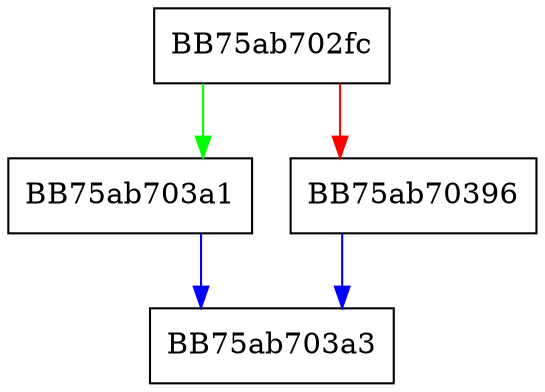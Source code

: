 digraph SysCln_ScanCleanFile {
  node [shape="box"];
  graph [splines=ortho];
  BB75ab702fc -> BB75ab703a1 [color="green"];
  BB75ab702fc -> BB75ab70396 [color="red"];
  BB75ab70396 -> BB75ab703a3 [color="blue"];
  BB75ab703a1 -> BB75ab703a3 [color="blue"];
}